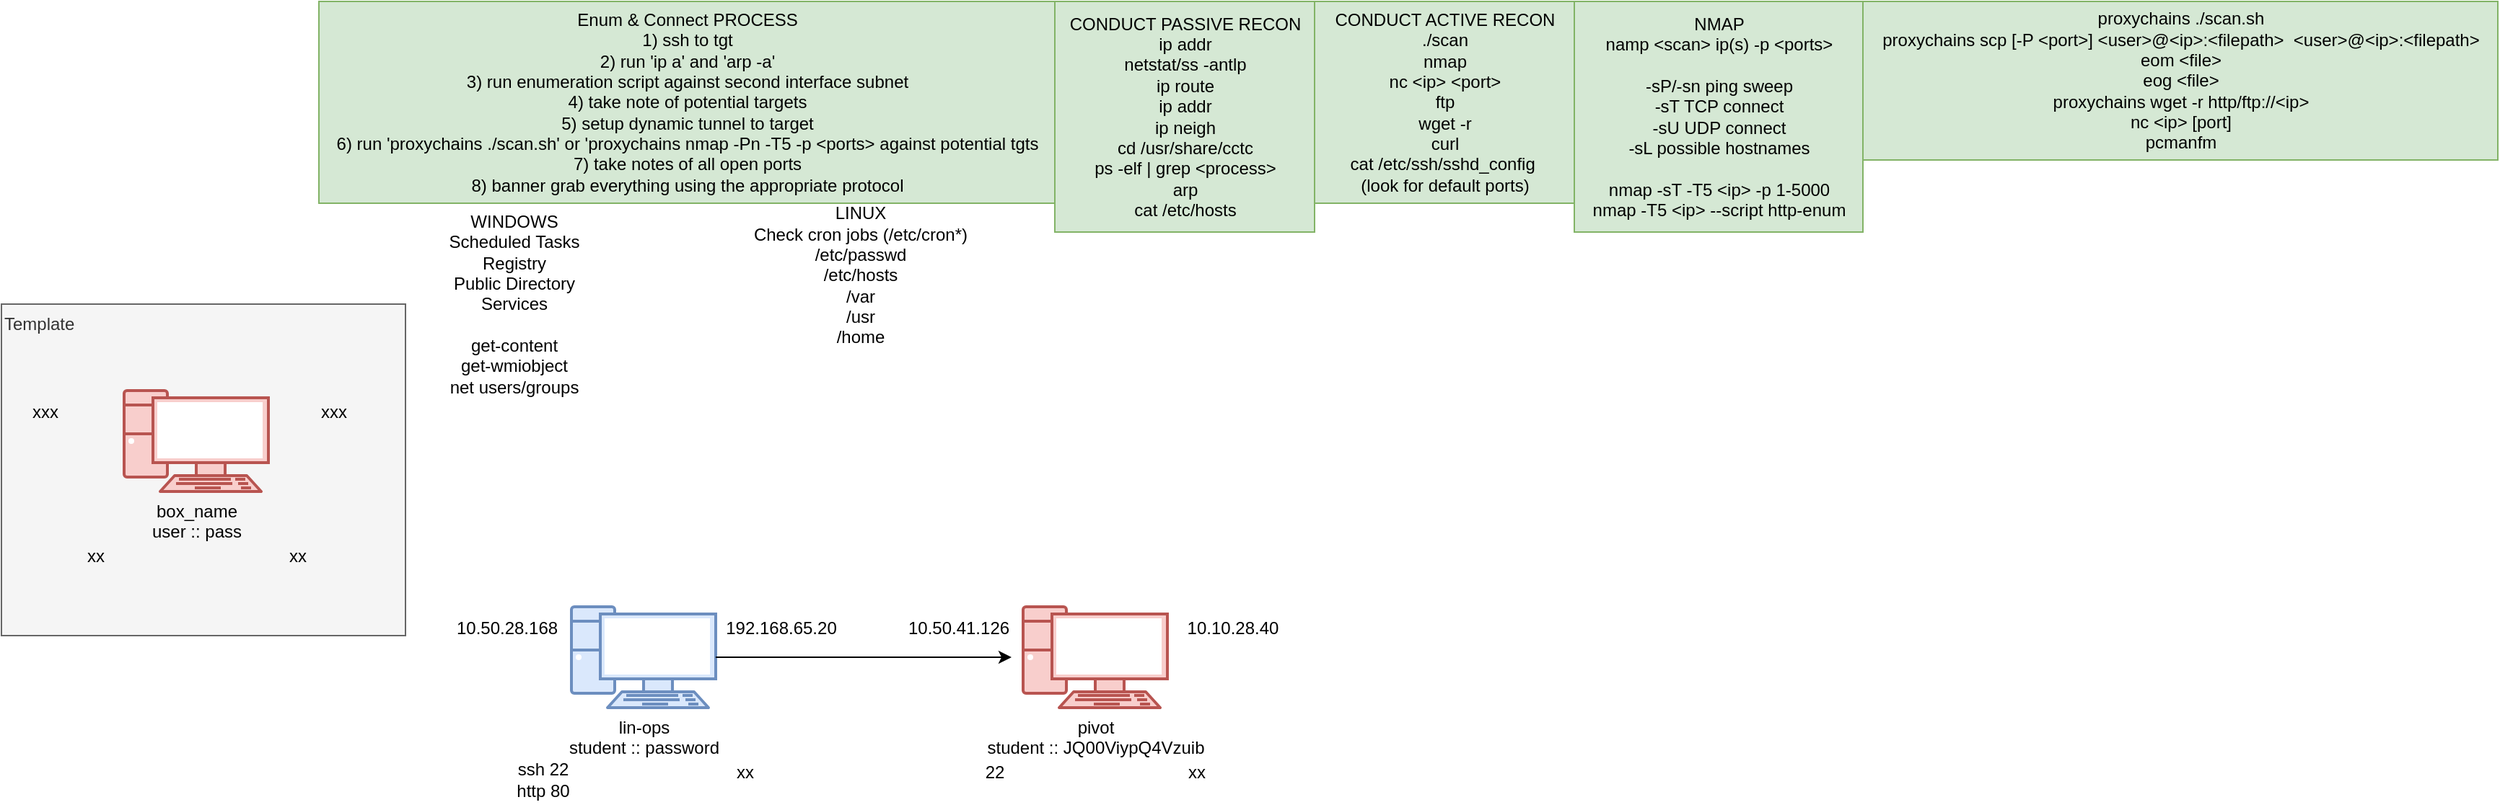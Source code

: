 <mxfile version="24.6.5" type="github">
  <diagram name="Page-1" id="VAzoH1neroOfFK-yLbb0">
    <mxGraphModel dx="2238" dy="1920" grid="1" gridSize="10" guides="1" tooltips="1" connect="1" arrows="1" fold="1" page="1" pageScale="1" pageWidth="850" pageHeight="1100" math="0" shadow="0">
      <root>
        <mxCell id="0" />
        <mxCell id="1" parent="0" />
        <mxCell id="xVPMfvStoHBgOn6tB0-w-1" value="Template" style="whiteSpace=wrap;html=1;verticalAlign=top;align=left;fillColor=#f5f5f5;fontColor=#333333;strokeColor=#666666;" parent="1" vertex="1">
          <mxGeometry x="-360" width="280" height="230" as="geometry" />
        </mxCell>
        <mxCell id="sldUWmz9j1VIk2YLgOAo-21" value="" style="group" parent="1" vertex="1" connectable="0">
          <mxGeometry y="190" width="230" height="155" as="geometry" />
        </mxCell>
        <mxCell id="sldUWmz9j1VIk2YLgOAo-22" value="" style="group" parent="sldUWmz9j1VIk2YLgOAo-21" vertex="1" connectable="0">
          <mxGeometry y="20" width="230" height="135" as="geometry" />
        </mxCell>
        <mxCell id="sldUWmz9j1VIk2YLgOAo-23" value="lin-ops&lt;div&gt;student :: password&lt;/div&gt;" style="verticalAlign=top;verticalLabelPosition=bottom;labelPosition=center;align=center;html=1;outlineConnect=0;fillColor=#dae8fc;strokeColor=#6c8ebf;gradientDirection=north;strokeWidth=2;shape=mxgraph.networks.pc;" parent="sldUWmz9j1VIk2YLgOAo-22" vertex="1">
          <mxGeometry x="35" width="100" height="70" as="geometry" />
        </mxCell>
        <mxCell id="sldUWmz9j1VIk2YLgOAo-24" value="ssh 22&lt;div&gt;http 80&lt;/div&gt;" style="text;html=1;align=center;verticalAlign=middle;resizable=0;points=[];autosize=1;strokeColor=none;fillColor=none;" parent="sldUWmz9j1VIk2YLgOAo-22" vertex="1">
          <mxGeometry x="-15" y="100" width="60" height="40" as="geometry" />
        </mxCell>
        <mxCell id="sldUWmz9j1VIk2YLgOAo-25" value="192.168.65.20" style="text;html=1;align=center;verticalAlign=middle;resizable=0;points=[];autosize=1;strokeColor=none;fillColor=none;" parent="sldUWmz9j1VIk2YLgOAo-22" vertex="1">
          <mxGeometry x="130" width="100" height="30" as="geometry" />
        </mxCell>
        <mxCell id="sldUWmz9j1VIk2YLgOAo-26" value="10.50.28.168" style="text;html=1;align=center;verticalAlign=middle;resizable=0;points=[];autosize=1;strokeColor=none;fillColor=none;" parent="sldUWmz9j1VIk2YLgOAo-22" vertex="1">
          <mxGeometry x="-55" width="90" height="30" as="geometry" />
        </mxCell>
        <mxCell id="sldUWmz9j1VIk2YLgOAo-27" value="xx" style="text;html=1;align=center;verticalAlign=middle;resizable=0;points=[];autosize=1;strokeColor=none;fillColor=none;" parent="sldUWmz9j1VIk2YLgOAo-22" vertex="1">
          <mxGeometry x="135" y="100" width="40" height="30" as="geometry" />
        </mxCell>
        <mxCell id="sldUWmz9j1VIk2YLgOAo-28" value="" style="group" parent="1" vertex="1" connectable="0">
          <mxGeometry x="313" y="190" width="225" height="150" as="geometry" />
        </mxCell>
        <mxCell id="sldUWmz9j1VIk2YLgOAo-29" value="" style="group" parent="sldUWmz9j1VIk2YLgOAo-28" vertex="1" connectable="0">
          <mxGeometry y="20" width="225" height="130" as="geometry" />
        </mxCell>
        <mxCell id="sldUWmz9j1VIk2YLgOAo-30" value="&lt;div&gt;pivot&lt;/div&gt;&lt;div&gt;student :: JQ00ViypQ4Vzuib&lt;/div&gt;" style="verticalAlign=top;verticalLabelPosition=bottom;labelPosition=center;align=center;html=1;outlineConnect=0;fillColor=#f8cecc;strokeColor=#b85450;gradientDirection=north;strokeWidth=2;shape=mxgraph.networks.pc;" parent="sldUWmz9j1VIk2YLgOAo-29" vertex="1">
          <mxGeometry x="35" width="100" height="70" as="geometry" />
        </mxCell>
        <mxCell id="sldUWmz9j1VIk2YLgOAo-31" value="22" style="text;html=1;align=center;verticalAlign=middle;resizable=0;points=[];autosize=1;strokeColor=none;fillColor=none;" parent="sldUWmz9j1VIk2YLgOAo-29" vertex="1">
          <mxGeometry x="-5" y="100" width="40" height="30" as="geometry" />
        </mxCell>
        <mxCell id="sldUWmz9j1VIk2YLgOAo-32" value="10.10.28.40" style="text;html=1;align=center;verticalAlign=middle;resizable=0;points=[];autosize=1;strokeColor=none;fillColor=none;" parent="sldUWmz9j1VIk2YLgOAo-29" vertex="1">
          <mxGeometry x="135" width="90" height="30" as="geometry" />
        </mxCell>
        <mxCell id="sldUWmz9j1VIk2YLgOAo-33" value="10.50.41.126" style="text;html=1;align=center;verticalAlign=middle;resizable=0;points=[];autosize=1;strokeColor=none;fillColor=none;" parent="sldUWmz9j1VIk2YLgOAo-29" vertex="1">
          <mxGeometry x="-55" width="90" height="30" as="geometry" />
        </mxCell>
        <mxCell id="sldUWmz9j1VIk2YLgOAo-34" value="xx" style="text;html=1;align=center;verticalAlign=middle;resizable=0;points=[];autosize=1;strokeColor=none;fillColor=none;" parent="sldUWmz9j1VIk2YLgOAo-29" vertex="1">
          <mxGeometry x="135" y="100" width="40" height="30" as="geometry" />
        </mxCell>
        <mxCell id="sldUWmz9j1VIk2YLgOAo-37" style="edgeStyle=orthogonalEdgeStyle;rounded=0;orthogonalLoop=1;jettySize=auto;html=1;exitX=1;exitY=0.5;exitDx=0;exitDy=0;exitPerimeter=0;" parent="1" source="sldUWmz9j1VIk2YLgOAo-23" edge="1">
          <mxGeometry relative="1" as="geometry">
            <mxPoint x="340" y="245" as="targetPoint" />
          </mxGeometry>
        </mxCell>
        <mxCell id="scS4vU-XQMT1hmCbZy8Z-1" value="CONDUCT PASSIVE RECON&lt;div&gt;ip addr&lt;/div&gt;&lt;div&gt;netstat/ss -antlp&lt;/div&gt;&lt;div&gt;ip route&lt;/div&gt;&lt;div&gt;ip addr&lt;/div&gt;&lt;div&gt;ip neigh&lt;/div&gt;&lt;div&gt;cd /usr/share/cctc&lt;/div&gt;&lt;div&gt;ps -elf | grep &amp;lt;process&amp;gt;&lt;/div&gt;&lt;div&gt;arp&lt;/div&gt;&lt;div&gt;cat /etc/hosts&lt;/div&gt;" style="text;html=1;align=center;verticalAlign=middle;resizable=0;points=[];autosize=1;strokeColor=#82b366;fillColor=#d5e8d4;" parent="1" vertex="1">
          <mxGeometry x="370" y="-210" width="180" height="160" as="geometry" />
        </mxCell>
        <mxCell id="scS4vU-XQMT1hmCbZy8Z-2" value="&lt;div&gt;CONDUCT ACTIVE RECON&lt;/div&gt;&lt;div&gt;./scan&lt;/div&gt;&lt;div&gt;nmap&lt;/div&gt;&lt;div&gt;nc &amp;lt;ip&amp;gt; &amp;lt;port&amp;gt;&lt;/div&gt;&lt;div&gt;ftp&lt;/div&gt;&lt;div&gt;wget -r&lt;/div&gt;&lt;div&gt;curl&lt;/div&gt;&lt;div&gt;cat /etc/ssh/sshd_config&amp;nbsp;&lt;/div&gt;&lt;div&gt;(look for default ports)&lt;/div&gt;" style="text;html=1;align=center;verticalAlign=middle;resizable=0;points=[];autosize=1;strokeColor=#82b366;fillColor=#d5e8d4;" parent="1" vertex="1">
          <mxGeometry x="550" y="-210" width="180" height="140" as="geometry" />
        </mxCell>
        <mxCell id="scS4vU-XQMT1hmCbZy8Z-3" value="proxychains ./scan.sh&lt;div&gt;proxychains scp [-P &amp;lt;port&amp;gt;] &amp;lt;user&amp;gt;@&amp;lt;ip&amp;gt;:&amp;lt;filepath&amp;gt;&amp;nbsp; &amp;lt;user&amp;gt;@&amp;lt;ip&amp;gt;:&amp;lt;filepath&amp;gt;&lt;/div&gt;&lt;div&gt;eom &amp;lt;file&amp;gt;&lt;/div&gt;&lt;div&gt;eog &amp;lt;file&amp;gt;&lt;/div&gt;&lt;div&gt;proxychains wget -r http/ftp://&amp;lt;ip&amp;gt;&lt;/div&gt;&lt;div&gt;nc &amp;lt;ip&amp;gt; [port]&lt;/div&gt;&lt;div&gt;pcmanfm&lt;/div&gt;" style="text;html=1;align=center;verticalAlign=middle;resizable=0;points=[];autosize=1;strokeColor=#82b366;fillColor=#d5e8d4;" parent="1" vertex="1">
          <mxGeometry x="930" y="-210" width="440" height="110" as="geometry" />
        </mxCell>
        <mxCell id="scS4vU-XQMT1hmCbZy8Z-4" value="&lt;div&gt;NMAP&lt;/div&gt;&lt;div&gt;namp &amp;lt;scan&amp;gt; ip(s) -p &amp;lt;ports&amp;gt;&lt;/div&gt;&lt;div&gt;&lt;br&gt;&lt;/div&gt;&lt;div&gt;&lt;span style=&quot;background-color: initial;&quot;&gt;-sP/-sn ping sweep&lt;/span&gt;&lt;br&gt;&lt;/div&gt;&lt;div&gt;-sT TCP connect&lt;/div&gt;&lt;div&gt;-sU UDP connect&lt;/div&gt;&lt;div&gt;-sL possible hostnames&lt;br&gt;&lt;/div&gt;&lt;div&gt;&lt;br&gt;&lt;/div&gt;&lt;div&gt;nmap -sT -T5 &amp;lt;ip&amp;gt; -p 1-5000&lt;/div&gt;&lt;div&gt;nmap -T5 &amp;lt;ip&amp;gt; --script http-enum&lt;/div&gt;" style="text;html=1;align=center;verticalAlign=middle;resizable=0;points=[];autosize=1;strokeColor=#82b366;fillColor=#d5e8d4;" parent="1" vertex="1">
          <mxGeometry x="730" y="-210" width="200" height="160" as="geometry" />
        </mxCell>
        <mxCell id="scS4vU-XQMT1hmCbZy8Z-5" value="&lt;div&gt;Enum &amp;amp; Connect PROCESS&lt;/div&gt;&lt;div&gt;1) ssh to tgt&lt;/div&gt;&lt;div&gt;2) run &#39;ip a&#39; and &#39;arp -a&#39;&lt;/div&gt;&lt;div&gt;3) run enumeration script against second interface subnet&lt;/div&gt;&lt;div&gt;4) take note of potential targets&lt;/div&gt;&lt;div&gt;5) setup dynamic tunnel to target&lt;/div&gt;&lt;div&gt;6) run &#39;proxychains ./scan.sh&#39; or &#39;proxychains nmap -Pn -T5 -p &amp;lt;ports&amp;gt; against potential tgts&lt;/div&gt;&lt;div&gt;7) take notes of all open ports&lt;/div&gt;&lt;div&gt;8) banner grab everything using the appropriate protocol&lt;/div&gt;" style="text;html=1;align=center;verticalAlign=middle;resizable=0;points=[];autosize=1;strokeColor=#82b366;fillColor=#d5e8d4;" parent="1" vertex="1">
          <mxGeometry x="-140" y="-210" width="510" height="140" as="geometry" />
        </mxCell>
        <mxCell id="Tf39NvrSpZ8GJs31GOc9-1" value="" style="group" parent="1" vertex="1" connectable="0">
          <mxGeometry x="-350" y="40" width="265" height="150" as="geometry" />
        </mxCell>
        <mxCell id="sldUWmz9j1VIk2YLgOAo-1" value="" style="group" parent="Tf39NvrSpZ8GJs31GOc9-1" vertex="1" connectable="0">
          <mxGeometry x="40" width="225" height="150" as="geometry" />
        </mxCell>
        <mxCell id="sldUWmz9j1VIk2YLgOAo-2" value="" style="group" parent="sldUWmz9j1VIk2YLgOAo-1" vertex="1" connectable="0">
          <mxGeometry y="20" width="225" height="130" as="geometry" />
        </mxCell>
        <mxCell id="sldUWmz9j1VIk2YLgOAo-3" value="box_name&lt;div&gt;user :: pass&lt;/div&gt;" style="verticalAlign=top;verticalLabelPosition=bottom;labelPosition=center;align=center;html=1;outlineConnect=0;fillColor=#f8cecc;strokeColor=#b85450;gradientDirection=north;strokeWidth=2;shape=mxgraph.networks.pc;" parent="sldUWmz9j1VIk2YLgOAo-2" vertex="1">
          <mxGeometry x="35" width="100" height="70" as="geometry" />
        </mxCell>
        <mxCell id="sldUWmz9j1VIk2YLgOAo-4" value="xx" style="text;html=1;align=center;verticalAlign=middle;resizable=0;points=[];autosize=1;strokeColor=none;fillColor=none;" parent="sldUWmz9j1VIk2YLgOAo-2" vertex="1">
          <mxGeometry x="-5" y="100" width="40" height="30" as="geometry" />
        </mxCell>
        <mxCell id="sldUWmz9j1VIk2YLgOAo-5" value="xxx" style="text;html=1;align=center;verticalAlign=middle;resizable=0;points=[];autosize=1;strokeColor=none;fillColor=none;" parent="sldUWmz9j1VIk2YLgOAo-2" vertex="1">
          <mxGeometry x="160" width="40" height="30" as="geometry" />
        </mxCell>
        <mxCell id="sldUWmz9j1VIk2YLgOAo-20" value="xx" style="text;html=1;align=center;verticalAlign=middle;resizable=0;points=[];autosize=1;strokeColor=none;fillColor=none;" parent="sldUWmz9j1VIk2YLgOAo-2" vertex="1">
          <mxGeometry x="135" y="100" width="40" height="30" as="geometry" />
        </mxCell>
        <mxCell id="sldUWmz9j1VIk2YLgOAo-6" value="xxx" style="text;html=1;align=center;verticalAlign=middle;resizable=0;points=[];autosize=1;strokeColor=none;fillColor=none;" parent="Tf39NvrSpZ8GJs31GOc9-1" vertex="1">
          <mxGeometry y="20" width="40" height="30" as="geometry" />
        </mxCell>
        <mxCell id="tN9Mp4d6bT-lDS7sQ2m_-1" value="LINUX&lt;div&gt;Check cron jobs (/etc/cron*)&lt;/div&gt;&lt;div&gt;/etc/passwd&lt;/div&gt;&lt;div&gt;/etc/hosts&lt;/div&gt;&lt;div&gt;/var&lt;/div&gt;&lt;div&gt;/usr&lt;/div&gt;&lt;div&gt;/home&lt;/div&gt;" style="text;html=1;align=center;verticalAlign=middle;resizable=0;points=[];autosize=1;strokeColor=none;fillColor=none;" vertex="1" parent="1">
          <mxGeometry x="150" y="-75" width="170" height="110" as="geometry" />
        </mxCell>
        <mxCell id="tN9Mp4d6bT-lDS7sQ2m_-2" value="WINDOWS&lt;div&gt;Scheduled Tasks&lt;/div&gt;&lt;div&gt;Registry&lt;/div&gt;&lt;div&gt;Public Directory&lt;/div&gt;&lt;div&gt;Services&lt;/div&gt;&lt;div&gt;&lt;br&gt;&lt;/div&gt;&lt;div&gt;get-content&lt;/div&gt;&lt;div&gt;get-wmiobject&lt;/div&gt;&lt;div&gt;net users/groups&lt;/div&gt;" style="text;html=1;align=center;verticalAlign=middle;resizable=0;points=[];autosize=1;strokeColor=none;fillColor=none;" vertex="1" parent="1">
          <mxGeometry x="-60" y="-70" width="110" height="140" as="geometry" />
        </mxCell>
      </root>
    </mxGraphModel>
  </diagram>
</mxfile>
